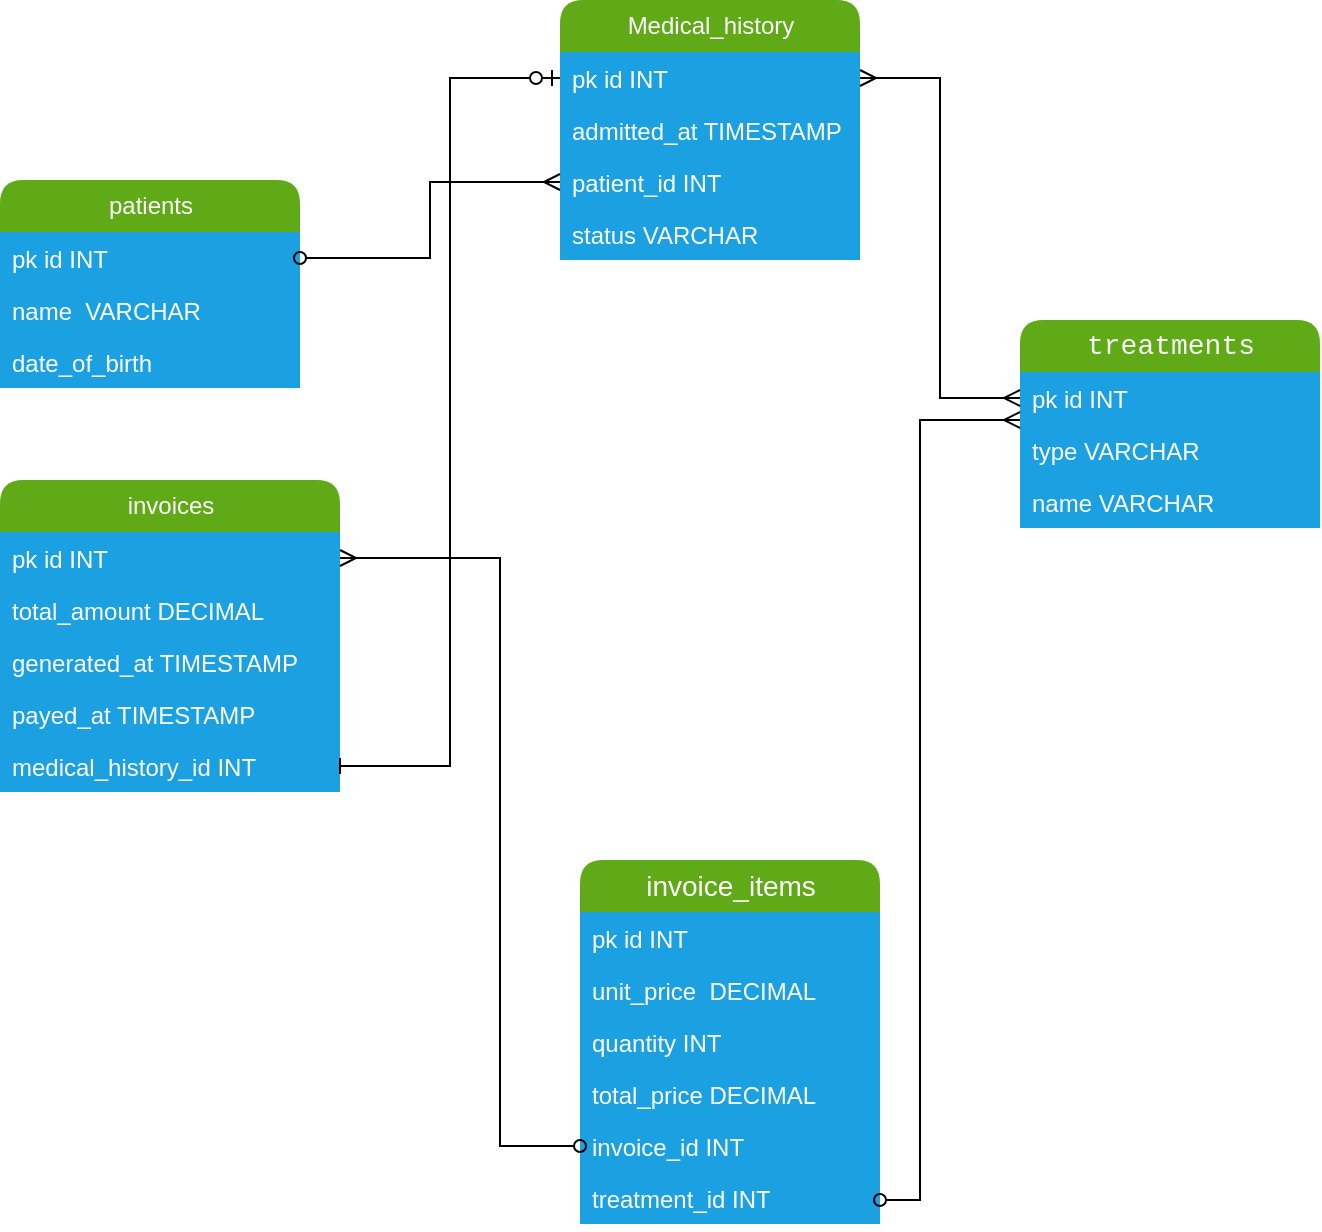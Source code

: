 <mxfile>
    <diagram id="j0LMKL3MAEql4qN83rCw" name="Page-1">
        <mxGraphModel dx="1168" dy="738" grid="1" gridSize="10" guides="1" tooltips="1" connect="1" arrows="1" fold="1" page="1" pageScale="1" pageWidth="850" pageHeight="1100" math="0" shadow="0">
            <root>
                <mxCell id="0"/>
                <mxCell id="1" parent="0"/>
                <mxCell id="2" value="Medical_history" style="swimlane;fontStyle=0;childLayout=stackLayout;horizontal=1;startSize=26;fillColor=#60a917;horizontalStack=0;resizeParent=1;resizeParentMax=0;resizeLast=0;collapsible=1;marginBottom=0;html=1;fontColor=#ffffff;strokeColor=none;rounded=1;swimlaneLine=0;shadow=0;glass=0;gradientColor=none;swimlaneFillColor=none;" vertex="1" parent="1">
                    <mxGeometry x="340" y="40" width="150" height="130" as="geometry"/>
                </mxCell>
                <mxCell id="3" value="pk id INT" style="text;strokeColor=none;fillColor=#1ba1e2;align=left;verticalAlign=top;spacingLeft=4;spacingRight=4;overflow=hidden;rotatable=0;points=[[0,0.5],[1,0.5]];portConstraint=eastwest;whiteSpace=wrap;html=1;fontColor=#ffffff;rounded=0;" vertex="1" parent="2">
                    <mxGeometry y="26" width="150" height="26" as="geometry"/>
                </mxCell>
                <mxCell id="4" value="admitted_at TIMESTAMP" style="text;strokeColor=none;fillColor=#1ba1e2;align=left;verticalAlign=top;spacingLeft=4;spacingRight=4;overflow=hidden;rotatable=0;points=[[0,0.5],[1,0.5]];portConstraint=eastwest;whiteSpace=wrap;html=1;fontColor=#ffffff;rounded=0;" vertex="1" parent="2">
                    <mxGeometry y="52" width="150" height="26" as="geometry"/>
                </mxCell>
                <mxCell id="5" value="patient_id INT&lt;br&gt;" style="text;strokeColor=none;fillColor=#1ba1e2;align=left;verticalAlign=top;spacingLeft=4;spacingRight=4;overflow=hidden;rotatable=0;points=[[0,0.5],[1,0.5]];portConstraint=eastwest;whiteSpace=wrap;html=1;fontColor=#ffffff;rounded=0;" vertex="1" parent="2">
                    <mxGeometry y="78" width="150" height="26" as="geometry"/>
                </mxCell>
                <mxCell id="7" value="status VARCHAR" style="text;strokeColor=none;fillColor=#1ba1e2;align=left;verticalAlign=top;spacingLeft=4;spacingRight=4;overflow=hidden;rotatable=0;points=[[0,0.5],[1,0.5]];portConstraint=eastwest;whiteSpace=wrap;html=1;fontColor=#ffffff;rounded=0;" vertex="1" parent="2">
                    <mxGeometry y="104" width="150" height="26" as="geometry"/>
                </mxCell>
                <mxCell id="8" value="patients" style="swimlane;fontStyle=0;childLayout=stackLayout;horizontal=1;startSize=26;fillColor=#60a917;horizontalStack=0;resizeParent=1;resizeParentMax=0;resizeLast=0;collapsible=1;marginBottom=0;html=1;fontColor=#ffffff;strokeColor=none;rounded=1;swimlaneLine=0;shadow=0;glass=0;gradientColor=none;swimlaneFillColor=none;" vertex="1" parent="1">
                    <mxGeometry x="60" y="130" width="150" height="104" as="geometry"/>
                </mxCell>
                <mxCell id="9" value="pk id INT" style="text;strokeColor=none;fillColor=#1ba1e2;align=left;verticalAlign=top;spacingLeft=4;spacingRight=4;overflow=hidden;rotatable=0;points=[[0,0.5],[1,0.5]];portConstraint=eastwest;whiteSpace=wrap;html=1;fontColor=#ffffff;rounded=0;" vertex="1" parent="8">
                    <mxGeometry y="26" width="150" height="26" as="geometry"/>
                </mxCell>
                <mxCell id="10" value="name&amp;nbsp; VARCHAR" style="text;strokeColor=none;fillColor=#1ba1e2;align=left;verticalAlign=top;spacingLeft=4;spacingRight=4;overflow=hidden;rotatable=0;points=[[0,0.5],[1,0.5]];portConstraint=eastwest;whiteSpace=wrap;html=1;fontColor=#ffffff;rounded=0;" vertex="1" parent="8">
                    <mxGeometry y="52" width="150" height="26" as="geometry"/>
                </mxCell>
                <mxCell id="11" value="date_of_birth" style="text;strokeColor=none;fillColor=#1ba1e2;align=left;verticalAlign=top;spacingLeft=4;spacingRight=4;overflow=hidden;rotatable=0;points=[[0,0.5],[1,0.5]];portConstraint=eastwest;whiteSpace=wrap;html=1;fontColor=#ffffff;rounded=0;" vertex="1" parent="8">
                    <mxGeometry y="78" width="150" height="26" as="geometry"/>
                </mxCell>
                <mxCell id="15" style="edgeStyle=orthogonalEdgeStyle;html=1;exitX=0;exitY=0.5;exitDx=0;exitDy=0;entryX=1;entryY=0.5;entryDx=0;entryDy=0;endArrow=oval;endFill=0;startArrow=ERmany;startFill=0;rounded=0;" edge="1" parent="1" source="5" target="9">
                    <mxGeometry relative="1" as="geometry"/>
                </mxCell>
                <mxCell id="16" value="invoices" style="swimlane;fontStyle=0;childLayout=stackLayout;horizontal=1;startSize=26;fillColor=#60a917;horizontalStack=0;resizeParent=1;resizeParentMax=0;resizeLast=0;collapsible=1;marginBottom=0;html=1;fontColor=#ffffff;strokeColor=none;rounded=1;swimlaneLine=0;shadow=0;glass=0;gradientColor=none;swimlaneFillColor=none;" vertex="1" parent="1">
                    <mxGeometry x="60" y="280" width="170" height="156" as="geometry"/>
                </mxCell>
                <mxCell id="17" value="pk id INT" style="text;strokeColor=none;fillColor=#1ba1e2;align=left;verticalAlign=top;spacingLeft=4;spacingRight=4;overflow=hidden;rotatable=0;points=[[0,0.5],[1,0.5]];portConstraint=eastwest;whiteSpace=wrap;html=1;fontColor=#ffffff;rounded=0;" vertex="1" parent="16">
                    <mxGeometry y="26" width="170" height="26" as="geometry"/>
                </mxCell>
                <mxCell id="18" value="total_amount DECIMAL" style="text;strokeColor=none;fillColor=#1ba1e2;align=left;verticalAlign=top;spacingLeft=4;spacingRight=4;overflow=hidden;rotatable=0;points=[[0,0.5],[1,0.5]];portConstraint=eastwest;whiteSpace=wrap;html=1;fontColor=#ffffff;rounded=0;" vertex="1" parent="16">
                    <mxGeometry y="52" width="170" height="26" as="geometry"/>
                </mxCell>
                <mxCell id="19" value="generated_at TIMESTAMP" style="text;strokeColor=none;fillColor=#1ba1e2;align=left;verticalAlign=top;spacingLeft=4;spacingRight=4;overflow=hidden;rotatable=0;points=[[0,0.5],[1,0.5]];portConstraint=eastwest;whiteSpace=wrap;html=1;fontColor=#ffffff;rounded=0;" vertex="1" parent="16">
                    <mxGeometry y="78" width="170" height="26" as="geometry"/>
                </mxCell>
                <mxCell id="20" value="payed_at TIMESTAMP" style="text;strokeColor=none;fillColor=#1ba1e2;align=left;verticalAlign=top;spacingLeft=4;spacingRight=4;overflow=hidden;rotatable=0;points=[[0,0.5],[1,0.5]];portConstraint=eastwest;whiteSpace=wrap;html=1;fontColor=#ffffff;rounded=0;" vertex="1" parent="16">
                    <mxGeometry y="104" width="170" height="26" as="geometry"/>
                </mxCell>
                <mxCell id="21" value="medical_history_id INT" style="text;strokeColor=none;fillColor=#1ba1e2;align=left;verticalAlign=top;spacingLeft=4;spacingRight=4;overflow=hidden;rotatable=0;points=[[0,0.5],[1,0.5]];portConstraint=eastwest;whiteSpace=wrap;html=1;fontColor=#ffffff;rounded=0;" vertex="1" parent="16">
                    <mxGeometry y="130" width="170" height="26" as="geometry"/>
                </mxCell>
                <mxCell id="22" style="edgeStyle=elbowEdgeStyle;html=1;exitX=0;exitY=0.5;exitDx=0;exitDy=0;entryX=1;entryY=0.5;entryDx=0;entryDy=0;endArrow=baseDash;endFill=0;startArrow=ERzeroToOne;startFill=0;rounded=0;" edge="1" parent="1" source="3" target="21">
                    <mxGeometry relative="1" as="geometry"/>
                </mxCell>
                <mxCell id="23" value="&lt;div style=&quot;font-family: Consolas, &amp;quot;Courier New&amp;quot;, monospace; font-size: 14px; line-height: 19px;&quot;&gt;&lt;font color=&quot;#f7f7f8&quot;&gt;treatments&lt;/font&gt;&lt;/div&gt;" style="swimlane;fontStyle=0;childLayout=stackLayout;horizontal=1;startSize=26;fillColor=#60a917;horizontalStack=0;resizeParent=1;resizeParentMax=0;resizeLast=0;collapsible=1;marginBottom=0;html=1;fontColor=#ffffff;strokeColor=none;rounded=1;swimlaneLine=0;shadow=0;glass=0;gradientColor=none;swimlaneFillColor=none;" vertex="1" parent="1">
                    <mxGeometry x="570" y="200" width="150" height="104" as="geometry"/>
                </mxCell>
                <mxCell id="24" value="pk id INT" style="text;strokeColor=none;fillColor=#1ba1e2;align=left;verticalAlign=top;spacingLeft=4;spacingRight=4;overflow=hidden;rotatable=0;points=[[0,0.5],[1,0.5]];portConstraint=eastwest;whiteSpace=wrap;html=1;fontColor=#ffffff;rounded=0;" vertex="1" parent="23">
                    <mxGeometry y="26" width="150" height="26" as="geometry"/>
                </mxCell>
                <mxCell id="25" value="type VARCHAR" style="text;strokeColor=none;fillColor=#1ba1e2;align=left;verticalAlign=top;spacingLeft=4;spacingRight=4;overflow=hidden;rotatable=0;points=[[0,0.5],[1,0.5]];portConstraint=eastwest;whiteSpace=wrap;html=1;fontColor=#ffffff;rounded=0;" vertex="1" parent="23">
                    <mxGeometry y="52" width="150" height="26" as="geometry"/>
                </mxCell>
                <mxCell id="26" value="name VARCHAR" style="text;strokeColor=none;fillColor=#1ba1e2;align=left;verticalAlign=top;spacingLeft=4;spacingRight=4;overflow=hidden;rotatable=0;points=[[0,0.5],[1,0.5]];portConstraint=eastwest;whiteSpace=wrap;html=1;fontColor=#ffffff;rounded=0;" vertex="1" parent="23">
                    <mxGeometry y="78" width="150" height="26" as="geometry"/>
                </mxCell>
                <mxCell id="28" style="edgeStyle=elbowEdgeStyle;html=1;exitX=1;exitY=0.5;exitDx=0;exitDy=0;entryX=0;entryY=0.5;entryDx=0;entryDy=0;fontColor=#f7f7f8;endArrow=ERmany;endFill=0;startArrow=ERmany;startFill=0;rounded=0;" edge="1" parent="1" source="3" target="24">
                    <mxGeometry relative="1" as="geometry"/>
                </mxCell>
                <mxCell id="29" value="&lt;font style=&quot;font-size: 14px;&quot;&gt;invoice_items&lt;/font&gt;" style="swimlane;fontStyle=0;childLayout=stackLayout;horizontal=1;startSize=26;fillColor=#60a917;horizontalStack=0;resizeParent=1;resizeParentMax=0;resizeLast=0;collapsible=1;marginBottom=0;html=1;fontColor=#ffffff;strokeColor=none;rounded=1;swimlaneLine=0;shadow=0;glass=0;gradientColor=none;swimlaneFillColor=none;" vertex="1" parent="1">
                    <mxGeometry x="350" y="470" width="150" height="182" as="geometry"/>
                </mxCell>
                <mxCell id="30" value="&lt;font style=&quot;font-size: 12px;&quot;&gt;pk id INT&lt;/font&gt;" style="text;strokeColor=none;fillColor=#1ba1e2;align=left;verticalAlign=top;spacingLeft=4;spacingRight=4;overflow=hidden;rotatable=0;points=[[0,0.5],[1,0.5]];portConstraint=eastwest;whiteSpace=wrap;html=1;fontColor=#ffffff;rounded=0;" vertex="1" parent="29">
                    <mxGeometry y="26" width="150" height="26" as="geometry"/>
                </mxCell>
                <mxCell id="31" value="unit_price&amp;nbsp; DECIMAL" style="text;strokeColor=none;fillColor=#1ba1e2;align=left;verticalAlign=top;spacingLeft=4;spacingRight=4;overflow=hidden;rotatable=0;points=[[0,0.5],[1,0.5]];portConstraint=eastwest;whiteSpace=wrap;html=1;fontColor=#ffffff;rounded=0;" vertex="1" parent="29">
                    <mxGeometry y="52" width="150" height="26" as="geometry"/>
                </mxCell>
                <mxCell id="32" value="quantity INT" style="text;strokeColor=none;fillColor=#1ba1e2;align=left;verticalAlign=top;spacingLeft=4;spacingRight=4;overflow=hidden;rotatable=0;points=[[0,0.5],[1,0.5]];portConstraint=eastwest;whiteSpace=wrap;html=1;fontColor=#ffffff;rounded=0;" vertex="1" parent="29">
                    <mxGeometry y="78" width="150" height="26" as="geometry"/>
                </mxCell>
                <mxCell id="33" value="total_price DECIMAL" style="text;strokeColor=none;fillColor=#1ba1e2;align=left;verticalAlign=top;spacingLeft=4;spacingRight=4;overflow=hidden;rotatable=0;points=[[0,0.5],[1,0.5]];portConstraint=eastwest;whiteSpace=wrap;html=1;fontColor=#ffffff;rounded=0;" vertex="1" parent="29">
                    <mxGeometry y="104" width="150" height="26" as="geometry"/>
                </mxCell>
                <mxCell id="34" value="invoice_id INT" style="text;strokeColor=none;fillColor=#1ba1e2;align=left;verticalAlign=top;spacingLeft=4;spacingRight=4;overflow=hidden;rotatable=0;points=[[0,0.5],[1,0.5]];portConstraint=eastwest;whiteSpace=wrap;html=1;fontColor=#ffffff;rounded=0;" vertex="1" parent="29">
                    <mxGeometry y="130" width="150" height="26" as="geometry"/>
                </mxCell>
                <mxCell id="35" value="treatment_id INT" style="text;strokeColor=none;fillColor=#1ba1e2;align=left;verticalAlign=top;spacingLeft=4;spacingRight=4;overflow=hidden;rotatable=0;points=[[0,0.5],[1,0.5]];portConstraint=eastwest;whiteSpace=wrap;html=1;fontColor=#ffffff;rounded=0;" vertex="1" parent="29">
                    <mxGeometry y="156" width="150" height="26" as="geometry"/>
                </mxCell>
                <mxCell id="36" style="edgeStyle=elbowEdgeStyle;html=1;fontSize=12;fontColor=#f7f7f8;startArrow=ERmany;startFill=0;endArrow=oval;endFill=0;rounded=0;" edge="1" parent="1">
                    <mxGeometry relative="1" as="geometry">
                        <mxPoint x="570" y="250" as="sourcePoint"/>
                        <mxPoint x="500" y="640" as="targetPoint"/>
                        <Array as="points">
                            <mxPoint x="520" y="620"/>
                        </Array>
                    </mxGeometry>
                </mxCell>
                <mxCell id="37" style="edgeStyle=elbowEdgeStyle;html=1;exitX=1;exitY=0.5;exitDx=0;exitDy=0;entryX=0;entryY=0.5;entryDx=0;entryDy=0;fontSize=12;fontColor=#f7f7f8;startArrow=ERmany;startFill=0;endArrow=oval;endFill=0;rounded=0;" edge="1" parent="1" source="17" target="34">
                    <mxGeometry relative="1" as="geometry">
                        <Array as="points">
                            <mxPoint x="310" y="470"/>
                        </Array>
                    </mxGeometry>
                </mxCell>
            </root>
        </mxGraphModel>
    </diagram>
</mxfile>